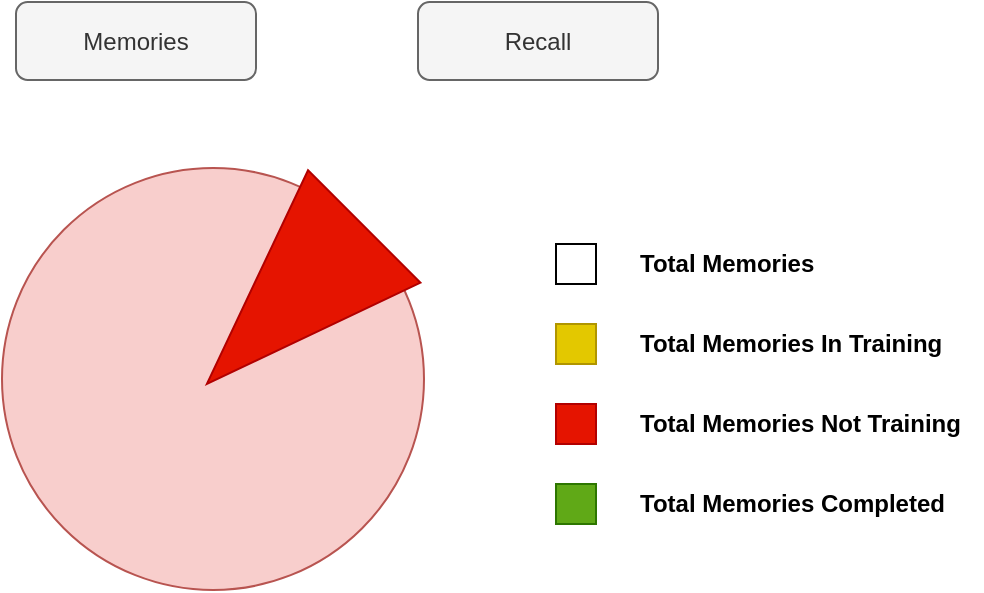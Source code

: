 <mxfile>
    <diagram id="e0DFf-mHcf6rICdeA3Bv" name="Page-1">
        <mxGraphModel dx="1144" dy="787" grid="0" gridSize="10" guides="1" tooltips="1" connect="1" arrows="1" fold="1" page="1" pageScale="1" pageWidth="850" pageHeight="1100" background="#ffffff" math="0" shadow="0">
            <root>
                <mxCell id="0"/>
                <mxCell id="1" parent="0"/>
                <mxCell id="4" value="Memories" style="rounded=1;whiteSpace=wrap;html=1;fillColor=#f5f5f5;fontColor=#333333;strokeColor=#666666;" vertex="1" parent="1">
                    <mxGeometry x="170" y="169" width="120" height="39" as="geometry"/>
                </mxCell>
                <mxCell id="6" value="Recall" style="rounded=1;whiteSpace=wrap;html=1;fillColor=#f5f5f5;fontColor=#333333;strokeColor=#666666;" vertex="1" parent="1">
                    <mxGeometry x="371" y="169" width="120" height="39" as="geometry"/>
                </mxCell>
                <mxCell id="7" value="&lt;font color=&quot;#000000&quot;&gt;Total Memories&lt;/font&gt;" style="text;html=1;strokeColor=none;fillColor=none;align=left;verticalAlign=middle;whiteSpace=wrap;rounded=0;fontStyle=1" vertex="1" parent="1">
                    <mxGeometry x="480" y="290" width="160" height="20" as="geometry"/>
                </mxCell>
                <mxCell id="8" value="&lt;font color=&quot;#000000&quot;&gt;Total Memories In Training&lt;/font&gt;" style="text;html=1;strokeColor=none;fillColor=none;align=left;verticalAlign=middle;whiteSpace=wrap;rounded=0;fontStyle=1" vertex="1" parent="1">
                    <mxGeometry x="480" y="330" width="160" height="20" as="geometry"/>
                </mxCell>
                <mxCell id="9" value="&lt;font color=&quot;#000000&quot;&gt;Total Memories Not Training&lt;/font&gt;" style="text;html=1;strokeColor=none;fillColor=none;align=left;verticalAlign=middle;whiteSpace=wrap;rounded=0;fontStyle=1" vertex="1" parent="1">
                    <mxGeometry x="480" y="370" width="173" height="20" as="geometry"/>
                </mxCell>
                <mxCell id="10" value="&lt;font color=&quot;#000000&quot;&gt;Total Memories Completed&lt;/font&gt;" style="text;html=1;strokeColor=none;fillColor=none;align=left;verticalAlign=middle;whiteSpace=wrap;rounded=0;fontStyle=1" vertex="1" parent="1">
                    <mxGeometry x="480" y="410" width="160" height="20" as="geometry"/>
                </mxCell>
                <mxCell id="12" value="" style="whiteSpace=wrap;html=1;aspect=fixed;fontColor=#000000;" vertex="1" parent="1">
                    <mxGeometry x="440" y="290" width="20" height="20" as="geometry"/>
                </mxCell>
                <mxCell id="13" value="" style="whiteSpace=wrap;html=1;aspect=fixed;fontColor=#000000;fillColor=#e3c800;strokeColor=#B09500;" vertex="1" parent="1">
                    <mxGeometry x="440" y="330" width="20" height="20" as="geometry"/>
                </mxCell>
                <mxCell id="14" value="" style="whiteSpace=wrap;html=1;aspect=fixed;fontColor=#ffffff;fillColor=#e51400;strokeColor=#B20000;" vertex="1" parent="1">
                    <mxGeometry x="440" y="370" width="20" height="20" as="geometry"/>
                </mxCell>
                <mxCell id="15" value="" style="whiteSpace=wrap;html=1;aspect=fixed;fontColor=#ffffff;fillColor=#60a917;strokeColor=#2D7600;" vertex="1" parent="1">
                    <mxGeometry x="440" y="410" width="20" height="20" as="geometry"/>
                </mxCell>
                <mxCell id="20" value="" style="ellipse;whiteSpace=wrap;html=1;aspect=fixed;fillColor=#f8cecc;strokeColor=#b85450;" vertex="1" parent="1">
                    <mxGeometry x="163" y="252" width="211" height="211" as="geometry"/>
                </mxCell>
                <mxCell id="21" value="" style="triangle;whiteSpace=wrap;html=1;fontColor=#ffffff;fillColor=#e51400;strokeColor=#B20000;rotation=-225;" vertex="1" parent="1">
                    <mxGeometry x="249.17" y="280.83" width="111.25" height="79.5" as="geometry"/>
                </mxCell>
            </root>
        </mxGraphModel>
    </diagram>
</mxfile>
